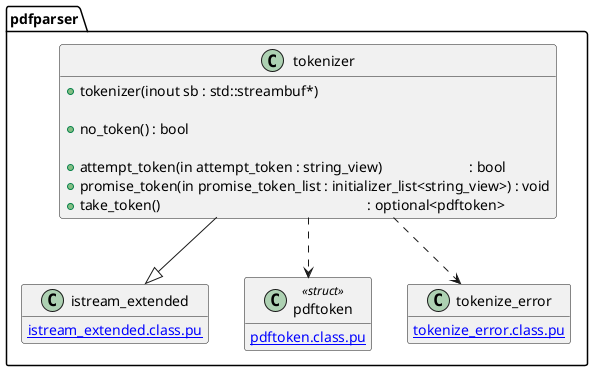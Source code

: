 @startuml tokenizer
hide empty members
namespace pdfparser {
class tokenizer {
	+tokenizer(inout sb : std::streambuf*)

	+no_token() : bool

	+attempt_token(in attempt_token : string_view)                        : bool
	+promise_token(in promise_token_list : initializer_list<string_view>) : void
	+take_token()                                                         : optional<pdftoken>
}
tokenizer --|> istream_extended
tokenizer ..> pdftoken
tokenizer ..> tokenize_error

class istream_extended {
	[[istream_extended.class.pu]]
}
class pdftoken <<struct>> {
	[[pdftoken.class.pu]]
}
class tokenize_error {
	[[tokenize_error.class.pu]]
}
}
@enduml
